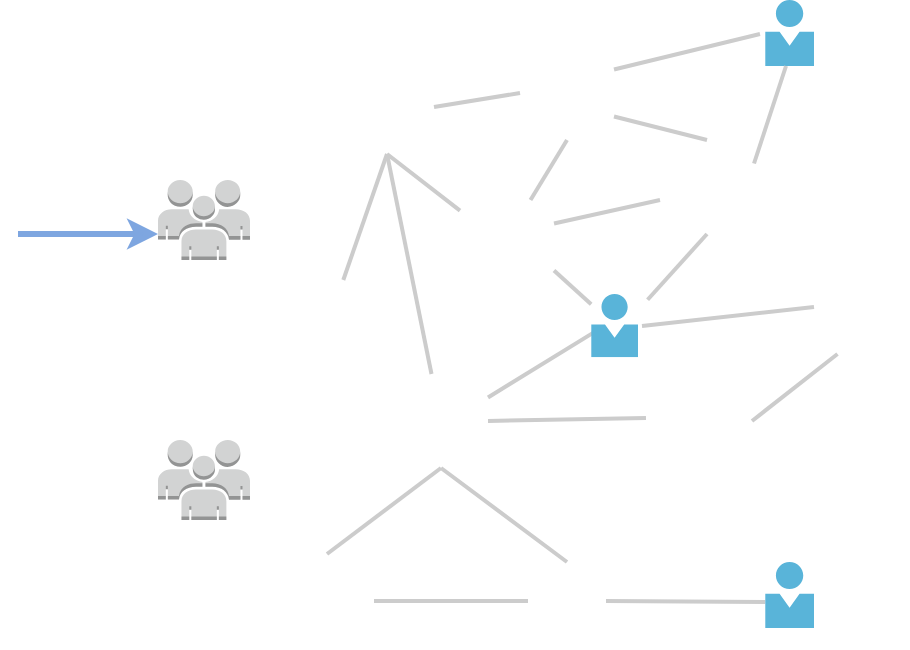 <mxfile version="21.3.8" type="github">
  <diagram name="第 1 页" id="wei4iLeqGJbUfJOTISRJ">
    <mxGraphModel dx="1026" dy="585" grid="1" gridSize="10" guides="1" tooltips="1" connect="1" arrows="1" fold="1" page="1" pageScale="1" pageWidth="827" pageHeight="1169" math="0" shadow="0">
      <root>
        <mxCell id="0" />
        <mxCell id="1" parent="0" />
        <mxCell id="koKyIDY2XLjzuLVN2s-3-37" style="edgeStyle=none;shape=connector;rounded=0;orthogonalLoop=1;jettySize=auto;html=1;exitX=1;exitY=0.25;exitDx=0;exitDy=0;entryX=0;entryY=0.638;entryDx=0;entryDy=0;labelBackgroundColor=default;strokeColor=#CCCCCC;strokeWidth=2;fontFamily=Helvetica;fontSize=11;fontColor=default;endArrow=none;endFill=0;entryPerimeter=0;" edge="1" parent="1" source="koKyIDY2XLjzuLVN2s-3-1" target="koKyIDY2XLjzuLVN2s-3-29">
          <mxGeometry relative="1" as="geometry" />
        </mxCell>
        <mxCell id="koKyIDY2XLjzuLVN2s-3-50" style="edgeStyle=none;shape=connector;rounded=0;orthogonalLoop=1;jettySize=auto;html=1;exitX=1;exitY=0.75;exitDx=0;exitDy=0;labelBackgroundColor=default;strokeColor=#CCCCCC;strokeWidth=2;fontFamily=Helvetica;fontSize=11;fontColor=default;endArrow=none;endFill=0;" edge="1" parent="1" source="koKyIDY2XLjzuLVN2s-3-1" target="koKyIDY2XLjzuLVN2s-3-49">
          <mxGeometry relative="1" as="geometry" />
        </mxCell>
        <mxCell id="koKyIDY2XLjzuLVN2s-3-1" value="" style="shape=image;html=1;verticalAlign=top;verticalLabelPosition=bottom;labelBackgroundColor=#ffffff;imageAspect=0;aspect=fixed;image=https://cdn1.iconfinder.com/data/icons/business-and-finance-20/200/vector_65_02-128.png" vertex="1" parent="1">
          <mxGeometry x="265" y="240" width="47" height="47" as="geometry" />
        </mxCell>
        <mxCell id="koKyIDY2XLjzuLVN2s-3-44" style="edgeStyle=none;shape=connector;rounded=0;orthogonalLoop=1;jettySize=auto;html=1;exitX=0.5;exitY=1;exitDx=0;exitDy=0;entryX=0.5;entryY=0;entryDx=0;entryDy=0;labelBackgroundColor=default;strokeColor=#CCCCCC;strokeWidth=2;fontFamily=Helvetica;fontSize=11;fontColor=default;endArrow=none;endFill=0;" edge="1" parent="1" source="koKyIDY2XLjzuLVN2s-3-6" target="koKyIDY2XLjzuLVN2s-3-25">
          <mxGeometry relative="1" as="geometry" />
        </mxCell>
        <mxCell id="koKyIDY2XLjzuLVN2s-3-45" style="edgeStyle=none;shape=connector;rounded=0;orthogonalLoop=1;jettySize=auto;html=1;exitX=0.5;exitY=1;exitDx=0;exitDy=0;entryX=0.5;entryY=0;entryDx=0;entryDy=0;labelBackgroundColor=default;strokeColor=#CCCCCC;strokeWidth=2;fontFamily=Helvetica;fontSize=11;fontColor=default;endArrow=none;endFill=0;" edge="1" parent="1" source="koKyIDY2XLjzuLVN2s-3-6" target="koKyIDY2XLjzuLVN2s-3-30">
          <mxGeometry relative="1" as="geometry" />
        </mxCell>
        <mxCell id="koKyIDY2XLjzuLVN2s-3-46" style="edgeStyle=none;shape=connector;rounded=0;orthogonalLoop=1;jettySize=auto;html=1;exitX=1;exitY=0.5;exitDx=0;exitDy=0;entryX=-0.128;entryY=0.468;entryDx=0;entryDy=0;entryPerimeter=0;labelBackgroundColor=default;strokeColor=#CCCCCC;strokeWidth=2;fontFamily=Helvetica;fontSize=11;fontColor=default;endArrow=none;endFill=0;" edge="1" parent="1" source="koKyIDY2XLjzuLVN2s-3-6" target="koKyIDY2XLjzuLVN2s-3-26">
          <mxGeometry relative="1" as="geometry" />
        </mxCell>
        <mxCell id="koKyIDY2XLjzuLVN2s-3-51" style="edgeStyle=none;shape=connector;rounded=0;orthogonalLoop=1;jettySize=auto;html=1;exitX=1;exitY=0.25;exitDx=0;exitDy=0;entryX=0.058;entryY=0.606;entryDx=0;entryDy=0;entryPerimeter=0;labelBackgroundColor=default;strokeColor=#CCCCCC;strokeWidth=2;fontFamily=Helvetica;fontSize=11;fontColor=default;endArrow=none;endFill=0;" edge="1" parent="1" source="koKyIDY2XLjzuLVN2s-3-6" target="koKyIDY2XLjzuLVN2s-3-49">
          <mxGeometry relative="1" as="geometry" />
        </mxCell>
        <mxCell id="koKyIDY2XLjzuLVN2s-3-6" value="" style="shape=image;html=1;verticalAlign=top;verticalLabelPosition=bottom;labelBackgroundColor=#ffffff;imageAspect=0;aspect=fixed;image=https://cdn1.iconfinder.com/data/icons/business-and-finance-20/200/vector_65_02-128.png" vertex="1" parent="1">
          <mxGeometry x="232" y="327" width="47" height="47" as="geometry" />
        </mxCell>
        <mxCell id="koKyIDY2XLjzuLVN2s-3-13" value="" style="image;sketch=0;aspect=fixed;html=1;points=[];align=center;fontSize=12;image=img/lib/mscae/Person.svg;" vertex="1" parent="1">
          <mxGeometry x="417.58" y="140" width="24.42" height="33" as="geometry" />
        </mxCell>
        <mxCell id="koKyIDY2XLjzuLVN2s-3-55" style="edgeStyle=none;shape=connector;rounded=0;orthogonalLoop=1;jettySize=auto;html=1;exitX=1;exitY=0.5;exitDx=0;exitDy=0;entryX=0;entryY=0.606;entryDx=0;entryDy=0;entryPerimeter=0;labelBackgroundColor=default;strokeColor=#CCCCCC;strokeWidth=2;fontFamily=Helvetica;fontSize=11;fontColor=default;endArrow=none;endFill=0;" edge="1" parent="1" source="koKyIDY2XLjzuLVN2s-3-25" target="koKyIDY2XLjzuLVN2s-3-48">
          <mxGeometry relative="1" as="geometry" />
        </mxCell>
        <mxCell id="koKyIDY2XLjzuLVN2s-3-25" value="" style="shape=image;html=1;verticalAlign=top;verticalLabelPosition=bottom;labelBackgroundColor=#ffffff;imageAspect=0;aspect=fixed;image=https://cdn1.iconfinder.com/data/icons/business-and-finance-20/200/vector_65_02-128.png" vertex="1" parent="1">
          <mxGeometry x="299" y="421" width="39" height="39" as="geometry" />
        </mxCell>
        <mxCell id="koKyIDY2XLjzuLVN2s-3-26" value="" style="shape=image;html=1;verticalAlign=top;verticalLabelPosition=bottom;labelBackgroundColor=#ffffff;imageAspect=0;aspect=fixed;image=https://cdn1.iconfinder.com/data/icons/business-and-finance-20/200/vector_65_02-128.png" vertex="1" parent="1">
          <mxGeometry x="364" y="327" width="47" height="47" as="geometry" />
        </mxCell>
        <mxCell id="koKyIDY2XLjzuLVN2s-3-53" style="edgeStyle=none;shape=connector;rounded=0;orthogonalLoop=1;jettySize=auto;html=1;exitX=0;exitY=0.5;exitDx=0;exitDy=0;entryX=1.085;entryY=0.506;entryDx=0;entryDy=0;entryPerimeter=0;labelBackgroundColor=default;strokeColor=#CCCCCC;strokeWidth=2;fontFamily=Helvetica;fontSize=11;fontColor=default;endArrow=none;endFill=0;" edge="1" parent="1" source="koKyIDY2XLjzuLVN2s-3-27" target="koKyIDY2XLjzuLVN2s-3-49">
          <mxGeometry relative="1" as="geometry" />
        </mxCell>
        <mxCell id="koKyIDY2XLjzuLVN2s-3-57" style="edgeStyle=none;shape=connector;rounded=0;orthogonalLoop=1;jettySize=auto;html=1;exitX=0.25;exitY=1;exitDx=0;exitDy=0;entryX=1;entryY=0.5;entryDx=0;entryDy=0;labelBackgroundColor=default;strokeColor=#CCCCCC;strokeWidth=2;fontFamily=Helvetica;fontSize=11;fontColor=default;endArrow=none;endFill=0;" edge="1" parent="1" source="koKyIDY2XLjzuLVN2s-3-27" target="koKyIDY2XLjzuLVN2s-3-26">
          <mxGeometry relative="1" as="geometry" />
        </mxCell>
        <mxCell id="koKyIDY2XLjzuLVN2s-3-27" value="" style="shape=image;html=1;verticalAlign=top;verticalLabelPosition=bottom;labelBackgroundColor=#ffffff;imageAspect=0;aspect=fixed;image=https://cdn1.iconfinder.com/data/icons/business-and-finance-20/200/vector_65_02-128.png" vertex="1" parent="1">
          <mxGeometry x="442" y="270" width="47" height="47" as="geometry" />
        </mxCell>
        <mxCell id="koKyIDY2XLjzuLVN2s-3-28" value="" style="shape=image;html=1;verticalAlign=top;verticalLabelPosition=bottom;labelBackgroundColor=#ffffff;imageAspect=0;aspect=fixed;image=https://cdn1.iconfinder.com/data/icons/business-and-finance-20/200/vector_65_02-128.png" vertex="1" parent="1">
          <mxGeometry x="175" y="280" width="47" height="47" as="geometry" />
        </mxCell>
        <mxCell id="koKyIDY2XLjzuLVN2s-3-41" style="edgeStyle=none;shape=connector;rounded=0;orthogonalLoop=1;jettySize=auto;html=1;exitX=1;exitY=0.25;exitDx=0;exitDy=0;entryX=0.427;entryY=1;entryDx=0;entryDy=0;entryPerimeter=0;labelBackgroundColor=default;strokeColor=#CCCCCC;strokeWidth=2;fontFamily=Helvetica;fontSize=11;fontColor=default;endArrow=none;endFill=0;" edge="1" parent="1" source="koKyIDY2XLjzuLVN2s-3-29" target="koKyIDY2XLjzuLVN2s-3-13">
          <mxGeometry relative="1" as="geometry" />
        </mxCell>
        <mxCell id="koKyIDY2XLjzuLVN2s-3-52" style="edgeStyle=none;shape=connector;rounded=0;orthogonalLoop=1;jettySize=auto;html=1;exitX=0.5;exitY=1;exitDx=0;exitDy=0;entryX=1.205;entryY=0.091;entryDx=0;entryDy=0;entryPerimeter=0;labelBackgroundColor=default;strokeColor=#CCCCCC;strokeWidth=2;fontFamily=Helvetica;fontSize=11;fontColor=default;endArrow=none;endFill=0;" edge="1" parent="1" source="koKyIDY2XLjzuLVN2s-3-29" target="koKyIDY2XLjzuLVN2s-3-49">
          <mxGeometry relative="1" as="geometry" />
        </mxCell>
        <mxCell id="koKyIDY2XLjzuLVN2s-3-29" value="" style="shape=image;html=1;verticalAlign=top;verticalLabelPosition=bottom;labelBackgroundColor=#ffffff;imageAspect=0;aspect=fixed;image=https://cdn1.iconfinder.com/data/icons/business-and-finance-20/200/vector_65_02-128.png" vertex="1" parent="1">
          <mxGeometry x="365" y="210" width="47" height="47" as="geometry" />
        </mxCell>
        <mxCell id="koKyIDY2XLjzuLVN2s-3-54" style="edgeStyle=none;shape=connector;rounded=0;orthogonalLoop=1;jettySize=auto;html=1;exitX=1;exitY=0.5;exitDx=0;exitDy=0;entryX=0;entryY=0.5;entryDx=0;entryDy=0;labelBackgroundColor=default;strokeColor=#CCCCCC;strokeWidth=2;fontFamily=Helvetica;fontSize=11;fontColor=default;endArrow=none;endFill=0;" edge="1" parent="1" source="koKyIDY2XLjzuLVN2s-3-30" target="koKyIDY2XLjzuLVN2s-3-25">
          <mxGeometry relative="1" as="geometry" />
        </mxCell>
        <mxCell id="koKyIDY2XLjzuLVN2s-3-30" value="" style="shape=image;html=1;verticalAlign=top;verticalLabelPosition=bottom;labelBackgroundColor=#ffffff;imageAspect=0;aspect=fixed;image=https://cdn1.iconfinder.com/data/icons/business-and-finance-20/200/vector_65_02-128.png" vertex="1" parent="1">
          <mxGeometry x="175" y="417" width="47" height="47" as="geometry" />
        </mxCell>
        <mxCell id="koKyIDY2XLjzuLVN2s-3-34" style="rounded=0;orthogonalLoop=1;jettySize=auto;html=1;exitX=1;exitY=0.5;exitDx=0;exitDy=0;entryX=0;entryY=0.5;entryDx=0;entryDy=0;endArrow=none;endFill=0;strokeColor=#CCCCCC;strokeWidth=2;" edge="1" parent="1" source="koKyIDY2XLjzuLVN2s-3-32" target="koKyIDY2XLjzuLVN2s-3-33">
          <mxGeometry relative="1" as="geometry" />
        </mxCell>
        <mxCell id="koKyIDY2XLjzuLVN2s-3-35" style="rounded=0;orthogonalLoop=1;jettySize=auto;html=1;exitX=0.5;exitY=1;exitDx=0;exitDy=0;endArrow=none;endFill=0;strokeWidth=2;strokeColor=#CCCCCC;" edge="1" parent="1" source="koKyIDY2XLjzuLVN2s-3-32" target="koKyIDY2XLjzuLVN2s-3-1">
          <mxGeometry relative="1" as="geometry" />
        </mxCell>
        <mxCell id="koKyIDY2XLjzuLVN2s-3-42" style="edgeStyle=none;shape=connector;rounded=0;orthogonalLoop=1;jettySize=auto;html=1;labelBackgroundColor=default;strokeColor=#CCCCCC;strokeWidth=2;fontFamily=Helvetica;fontSize=11;fontColor=default;endArrow=none;endFill=0;exitX=0.5;exitY=1;exitDx=0;exitDy=0;" edge="1" parent="1" source="koKyIDY2XLjzuLVN2s-3-32" target="koKyIDY2XLjzuLVN2s-3-28">
          <mxGeometry relative="1" as="geometry">
            <mxPoint x="225" y="220" as="sourcePoint" />
          </mxGeometry>
        </mxCell>
        <mxCell id="koKyIDY2XLjzuLVN2s-3-43" style="edgeStyle=none;shape=connector;rounded=0;orthogonalLoop=1;jettySize=auto;html=1;exitX=0.5;exitY=1;exitDx=0;exitDy=0;labelBackgroundColor=default;strokeColor=#CCCCCC;strokeWidth=2;fontFamily=Helvetica;fontSize=11;fontColor=default;endArrow=none;endFill=0;" edge="1" parent="1" source="koKyIDY2XLjzuLVN2s-3-32" target="koKyIDY2XLjzuLVN2s-3-6">
          <mxGeometry relative="1" as="geometry" />
        </mxCell>
        <mxCell id="koKyIDY2XLjzuLVN2s-3-32" value="" style="shape=image;html=1;verticalAlign=top;verticalLabelPosition=bottom;labelBackgroundColor=#ffffff;imageAspect=0;aspect=fixed;image=https://cdn1.iconfinder.com/data/icons/business-and-finance-20/200/vector_65_02-128.png" vertex="1" parent="1">
          <mxGeometry x="205" y="170" width="47" height="47" as="geometry" />
        </mxCell>
        <mxCell id="koKyIDY2XLjzuLVN2s-3-36" style="edgeStyle=none;shape=connector;rounded=0;orthogonalLoop=1;jettySize=auto;html=1;exitX=0.5;exitY=1;exitDx=0;exitDy=0;entryX=0.75;entryY=0;entryDx=0;entryDy=0;labelBackgroundColor=default;strokeColor=#CCCCCC;strokeWidth=2;fontFamily=Helvetica;fontSize=11;fontColor=default;endArrow=none;endFill=0;" edge="1" parent="1" source="koKyIDY2XLjzuLVN2s-3-33" target="koKyIDY2XLjzuLVN2s-3-1">
          <mxGeometry relative="1" as="geometry" />
        </mxCell>
        <mxCell id="koKyIDY2XLjzuLVN2s-3-39" style="edgeStyle=none;shape=connector;rounded=0;orthogonalLoop=1;jettySize=auto;html=1;exitX=1;exitY=0.75;exitDx=0;exitDy=0;entryX=0.5;entryY=0;entryDx=0;entryDy=0;labelBackgroundColor=default;strokeColor=#CCCCCC;strokeWidth=2;fontFamily=Helvetica;fontSize=11;fontColor=default;endArrow=none;endFill=0;" edge="1" parent="1" source="koKyIDY2XLjzuLVN2s-3-33" target="koKyIDY2XLjzuLVN2s-3-29">
          <mxGeometry relative="1" as="geometry" />
        </mxCell>
        <mxCell id="koKyIDY2XLjzuLVN2s-3-40" style="edgeStyle=none;shape=connector;rounded=0;orthogonalLoop=1;jettySize=auto;html=1;exitX=1;exitY=0.25;exitDx=0;exitDy=0;entryX=-0.106;entryY=0.515;entryDx=0;entryDy=0;entryPerimeter=0;labelBackgroundColor=default;strokeColor=#CCCCCC;strokeWidth=2;fontFamily=Helvetica;fontSize=11;fontColor=default;endArrow=none;endFill=0;" edge="1" parent="1" source="koKyIDY2XLjzuLVN2s-3-33" target="koKyIDY2XLjzuLVN2s-3-13">
          <mxGeometry relative="1" as="geometry" />
        </mxCell>
        <mxCell id="koKyIDY2XLjzuLVN2s-3-33" value="" style="shape=image;html=1;verticalAlign=top;verticalLabelPosition=bottom;labelBackgroundColor=#ffffff;imageAspect=0;aspect=fixed;image=https://cdn1.iconfinder.com/data/icons/business-and-finance-20/200/vector_65_02-128.png" vertex="1" parent="1">
          <mxGeometry x="295" y="163" width="47" height="47" as="geometry" />
        </mxCell>
        <mxCell id="koKyIDY2XLjzuLVN2s-3-48" value="" style="image;sketch=0;aspect=fixed;html=1;points=[];align=center;fontSize=12;image=img/lib/mscae/Person.svg;" vertex="1" parent="1">
          <mxGeometry x="417.58" y="421" width="24.42" height="33" as="geometry" />
        </mxCell>
        <mxCell id="koKyIDY2XLjzuLVN2s-3-49" value="" style="image;sketch=0;aspect=fixed;html=1;points=[];align=center;fontSize=12;image=img/lib/mscae/Person.svg;" vertex="1" parent="1">
          <mxGeometry x="330.58" y="287" width="23.42" height="31.65" as="geometry" />
        </mxCell>
        <mxCell id="koKyIDY2XLjzuLVN2s-3-60" value="" style="outlineConnect=0;dashed=0;verticalLabelPosition=bottom;verticalAlign=top;align=center;html=1;shape=mxgraph.aws3.users;fillColor=#D2D3D3;gradientColor=none;fontFamily=Helvetica;fontSize=11;fontColor=default;" vertex="1" parent="1">
          <mxGeometry x="114" y="230" width="46" height="40" as="geometry" />
        </mxCell>
        <mxCell id="koKyIDY2XLjzuLVN2s-3-61" value="" style="outlineConnect=0;dashed=0;verticalLabelPosition=bottom;verticalAlign=top;align=center;html=1;shape=mxgraph.aws3.users;fillColor=#D2D3D3;gradientColor=none;fontFamily=Helvetica;fontSize=11;fontColor=default;" vertex="1" parent="1">
          <mxGeometry x="114" y="360" width="46" height="40" as="geometry" />
        </mxCell>
        <mxCell id="koKyIDY2XLjzuLVN2s-3-63" value="" style="endArrow=classic;html=1;rounded=0;labelBackgroundColor=default;strokeColor=#7EA6E0;strokeWidth=3;fontFamily=Helvetica;fontSize=11;fontColor=default;shape=connector;" edge="1" parent="1">
          <mxGeometry width="50" height="50" relative="1" as="geometry">
            <mxPoint x="44" y="257" as="sourcePoint" />
            <mxPoint x="114" y="257" as="targetPoint" />
          </mxGeometry>
        </mxCell>
      </root>
    </mxGraphModel>
  </diagram>
</mxfile>
